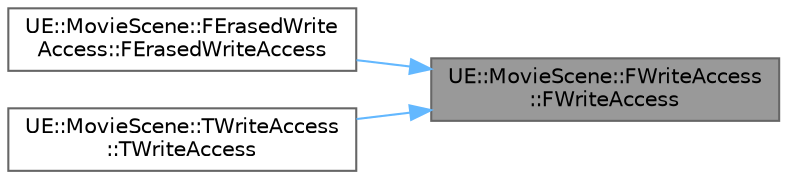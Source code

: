 digraph "UE::MovieScene::FWriteAccess::FWriteAccess"
{
 // INTERACTIVE_SVG=YES
 // LATEX_PDF_SIZE
  bgcolor="transparent";
  edge [fontname=Helvetica,fontsize=10,labelfontname=Helvetica,labelfontsize=10];
  node [fontname=Helvetica,fontsize=10,shape=box,height=0.2,width=0.4];
  rankdir="RL";
  Node1 [id="Node000001",label="UE::MovieScene::FWriteAccess\l::FWriteAccess",height=0.2,width=0.4,color="gray40", fillcolor="grey60", style="filled", fontcolor="black",tooltip=" "];
  Node1 -> Node2 [id="edge1_Node000001_Node000002",dir="back",color="steelblue1",style="solid",tooltip=" "];
  Node2 [id="Node000002",label="UE::MovieScene::FErasedWrite\lAccess::FErasedWriteAccess",height=0.2,width=0.4,color="grey40", fillcolor="white", style="filled",URL="$d6/d12/structUE_1_1MovieScene_1_1FErasedWriteAccess.html#aa86b2d4a9e46ddafddcfcf6fbb00790e",tooltip=" "];
  Node1 -> Node3 [id="edge2_Node000001_Node000003",dir="back",color="steelblue1",style="solid",tooltip=" "];
  Node3 [id="Node000003",label="UE::MovieScene::TWriteAccess\l::TWriteAccess",height=0.2,width=0.4,color="grey40", fillcolor="white", style="filled",URL="$d4/d5b/structUE_1_1MovieScene_1_1TWriteAccess.html#a0f02deea4b1e5ded62dc328c9384c088",tooltip=" "];
}
